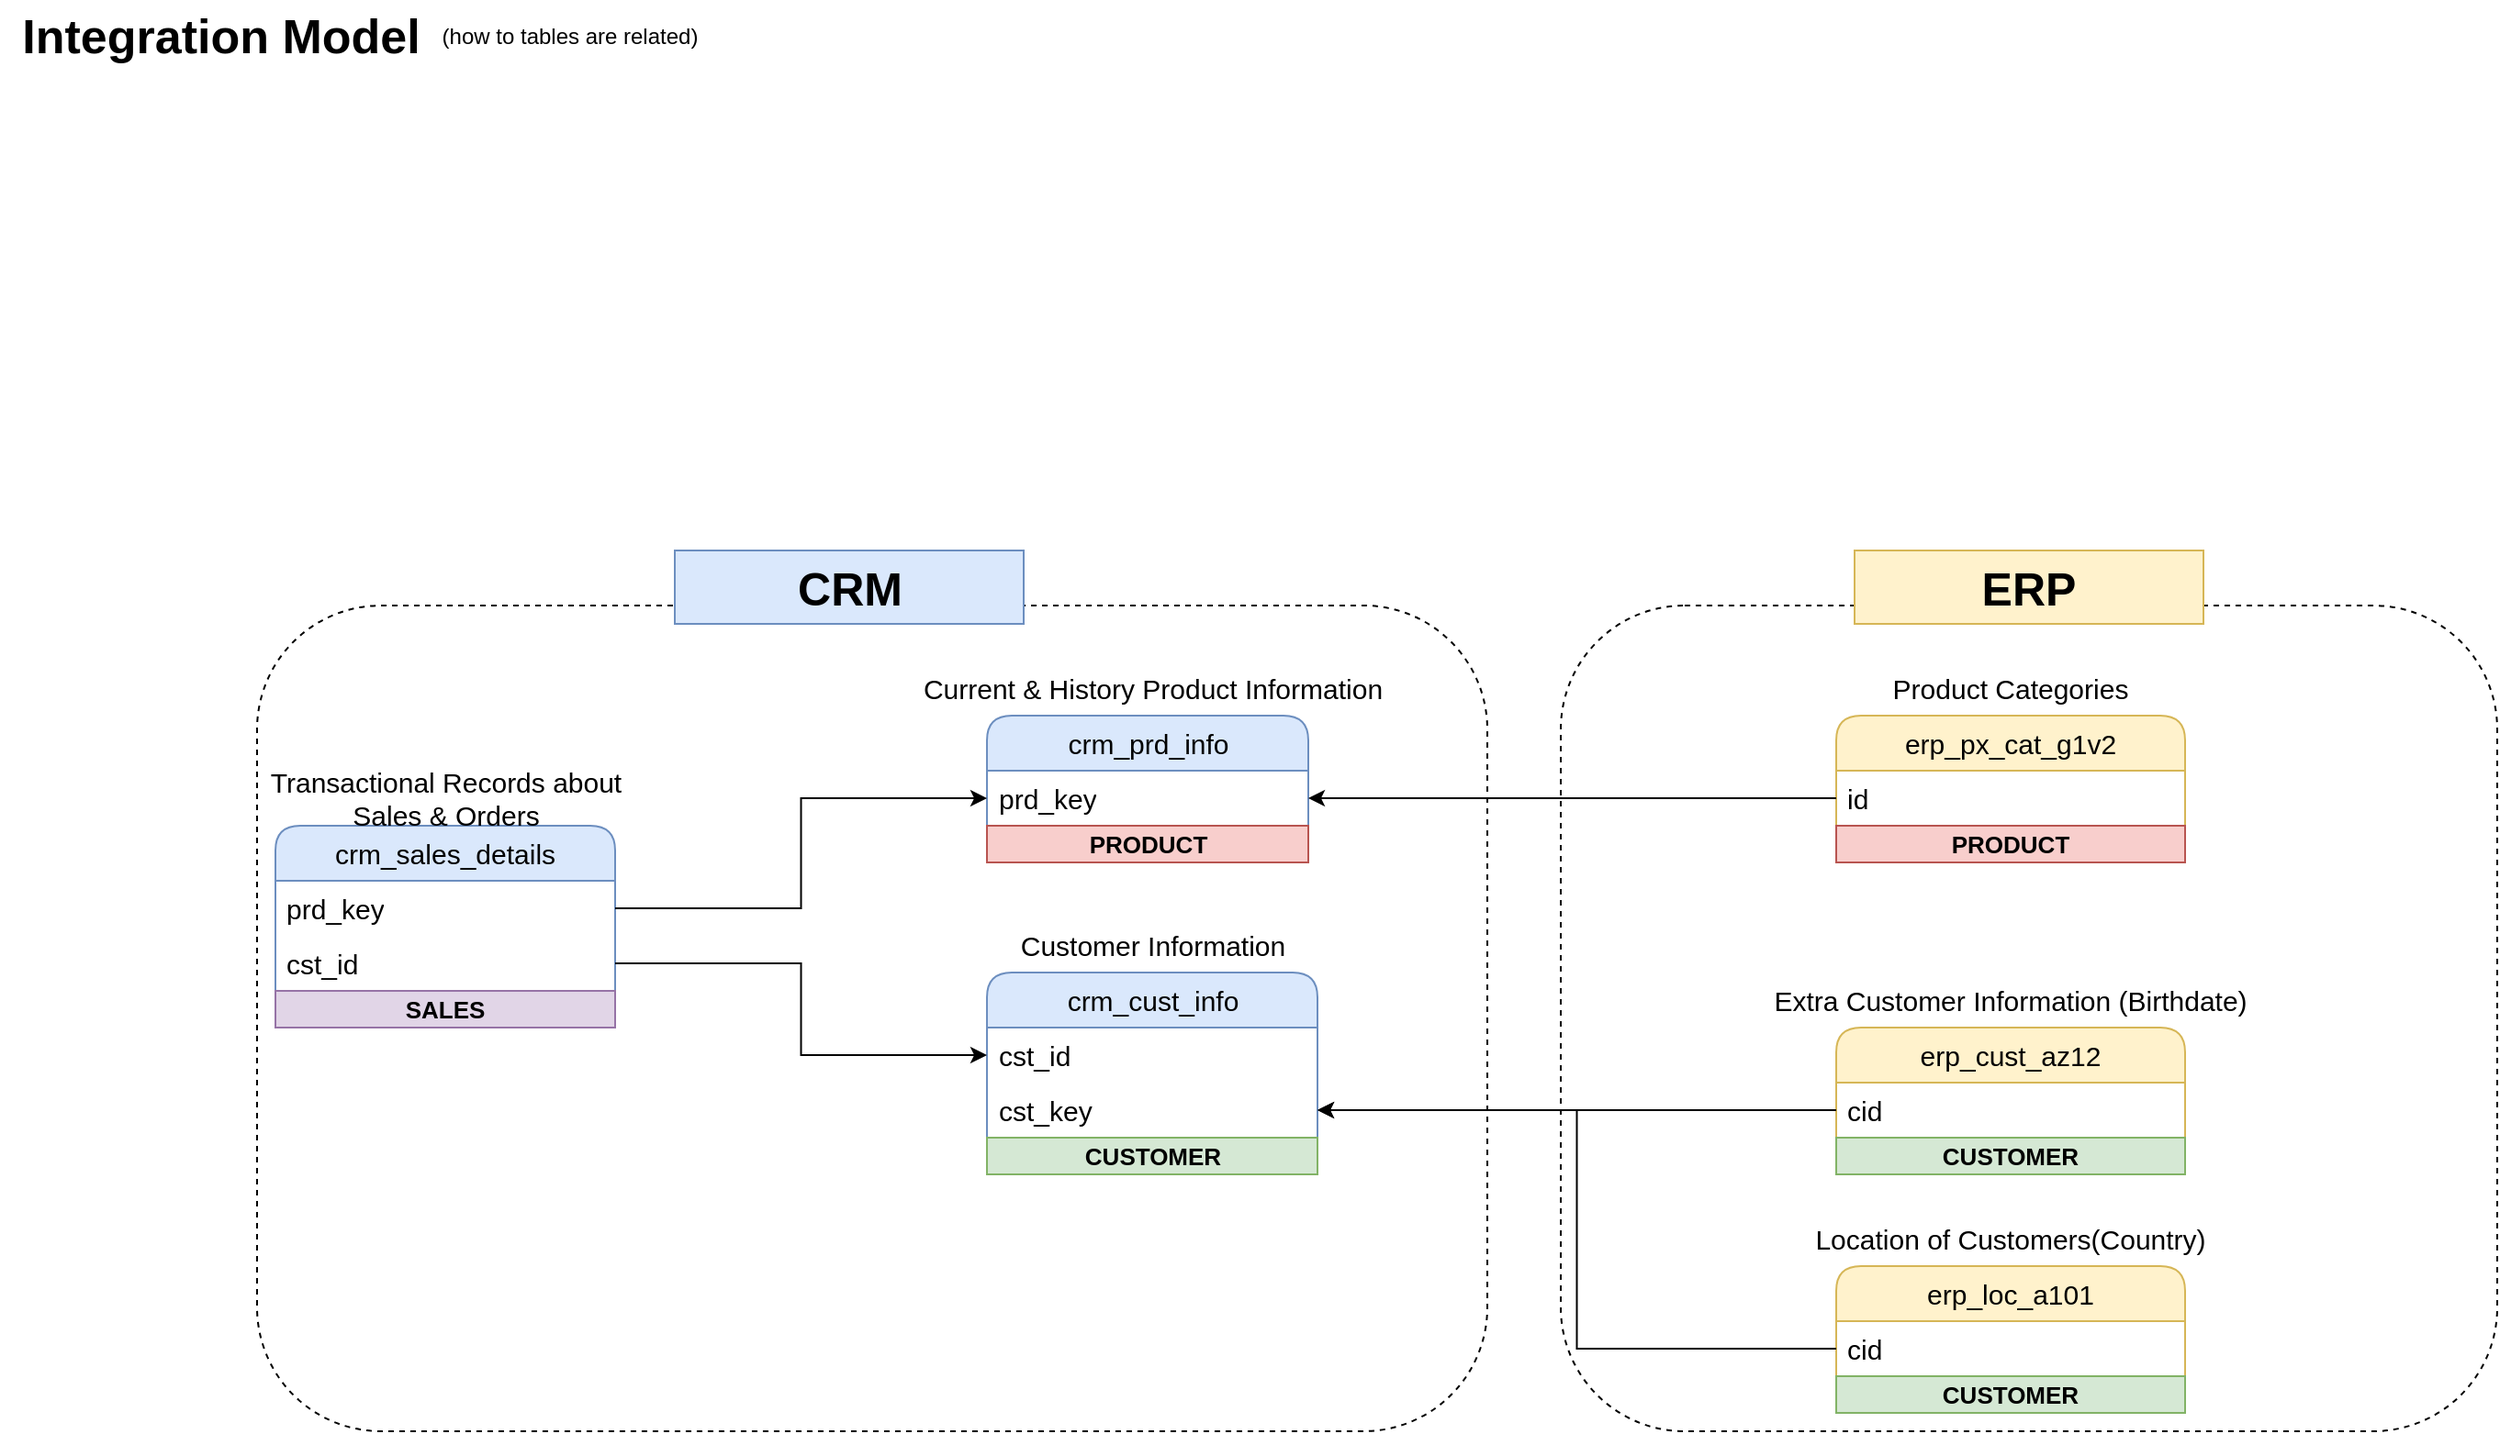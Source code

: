 <mxfile version="26.1.3">
  <diagram name="Page-1" id="qcEEPdhIQw57XLo-qlpm">
    <mxGraphModel dx="1434" dy="738" grid="1" gridSize="10" guides="1" tooltips="1" connect="1" arrows="1" fold="1" page="1" pageScale="1" pageWidth="850" pageHeight="1100" math="0" shadow="0">
      <root>
        <mxCell id="0" />
        <mxCell id="1" parent="0" />
        <mxCell id="xCFVeIWH-AYVxYCVZ767-18" value="" style="rounded=1;whiteSpace=wrap;html=1;fillColor=none;dashed=1;" parent="1" vertex="1">
          <mxGeometry x="870" y="360" width="510" height="450" as="geometry" />
        </mxCell>
        <mxCell id="xCFVeIWH-AYVxYCVZ767-16" value="" style="rounded=1;whiteSpace=wrap;html=1;fillColor=none;dashed=1;" parent="1" vertex="1">
          <mxGeometry x="160" y="360" width="670" height="450" as="geometry" />
        </mxCell>
        <mxCell id="_5Oi1xkbLp6FxHJ3vmno-1" value="crm_cust_info" style="swimlane;fontStyle=0;childLayout=stackLayout;horizontal=1;startSize=30;horizontalStack=0;resizeParent=1;resizeParentMax=0;resizeLast=0;collapsible=1;marginBottom=0;whiteSpace=wrap;html=1;fillColor=#dae8fc;strokeColor=#6c8ebf;fontSize=15;rounded=1;" parent="1" vertex="1">
          <mxGeometry x="557.5" y="560" width="180" height="110" as="geometry" />
        </mxCell>
        <mxCell id="_5Oi1xkbLp6FxHJ3vmno-2" value="cst_id" style="text;strokeColor=none;fillColor=none;align=left;verticalAlign=middle;spacingLeft=4;spacingRight=4;overflow=hidden;points=[[0,0.5],[1,0.5]];portConstraint=eastwest;rotatable=0;whiteSpace=wrap;html=1;fontSize=15;rounded=1;" parent="_5Oi1xkbLp6FxHJ3vmno-1" vertex="1">
          <mxGeometry y="30" width="180" height="30" as="geometry" />
        </mxCell>
        <mxCell id="xCFVeIWH-AYVxYCVZ767-2" value="cst_key" style="text;strokeColor=none;fillColor=none;align=left;verticalAlign=middle;spacingLeft=4;spacingRight=4;overflow=hidden;points=[[0,0.5],[1,0.5]];portConstraint=eastwest;rotatable=0;whiteSpace=wrap;html=1;fontSize=15;rounded=1;" parent="_5Oi1xkbLp6FxHJ3vmno-1" vertex="1">
          <mxGeometry y="60" width="180" height="30" as="geometry" />
        </mxCell>
        <mxCell id="qEqqEa4uRoz68r0CNy6e-6" value="&lt;font style=&quot;font-size: 13px;&quot;&gt;&lt;b&gt;CUSTOMER&lt;/b&gt;&lt;/font&gt;" style="text;html=1;strokeColor=#82b366;fillColor=#d5e8d4;align=center;verticalAlign=middle;whiteSpace=wrap;overflow=hidden;" vertex="1" parent="_5Oi1xkbLp6FxHJ3vmno-1">
          <mxGeometry y="90" width="180" height="20" as="geometry" />
        </mxCell>
        <mxCell id="_5Oi1xkbLp6FxHJ3vmno-5" value="&lt;font&gt;Customer Information&lt;/font&gt;" style="text;html=1;align=center;verticalAlign=middle;whiteSpace=wrap;rounded=0;fontSize=15;" parent="1" vertex="1">
          <mxGeometry x="542.5" y="530" width="210" height="30" as="geometry" />
        </mxCell>
        <mxCell id="_5Oi1xkbLp6FxHJ3vmno-6" value="&lt;b&gt;&lt;font style=&quot;font-size: 26px;&quot;&gt;Integration Model&lt;/font&gt;&lt;/b&gt;" style="text;html=1;align=center;verticalAlign=middle;resizable=0;points=[];autosize=1;strokeColor=none;fillColor=none;" parent="1" vertex="1">
          <mxGeometry x="20" y="30" width="240" height="40" as="geometry" />
        </mxCell>
        <mxCell id="_5Oi1xkbLp6FxHJ3vmno-7" value="(how to tables are related)" style="text;html=1;align=center;verticalAlign=middle;resizable=0;points=[];autosize=1;strokeColor=none;fillColor=none;" parent="1" vertex="1">
          <mxGeometry x="250" y="35" width="160" height="30" as="geometry" />
        </mxCell>
        <mxCell id="_5Oi1xkbLp6FxHJ3vmno-8" value="crm_prd_info" style="swimlane;fontStyle=0;childLayout=stackLayout;horizontal=1;startSize=30;horizontalStack=0;resizeParent=1;resizeParentMax=0;resizeLast=0;collapsible=1;marginBottom=0;whiteSpace=wrap;html=1;fillColor=#dae8fc;strokeColor=#6c8ebf;fontSize=15;rounded=1;" parent="1" vertex="1">
          <mxGeometry x="557.5" y="420" width="175" height="80" as="geometry" />
        </mxCell>
        <mxCell id="_5Oi1xkbLp6FxHJ3vmno-9" value="prd_key" style="text;strokeColor=none;fillColor=none;align=left;verticalAlign=middle;spacingLeft=4;spacingRight=4;overflow=hidden;points=[[0,0.5],[1,0.5]];portConstraint=eastwest;rotatable=0;whiteSpace=wrap;html=1;fontSize=15;rounded=1;" parent="_5Oi1xkbLp6FxHJ3vmno-8" vertex="1">
          <mxGeometry y="30" width="175" height="30" as="geometry" />
        </mxCell>
        <mxCell id="qEqqEa4uRoz68r0CNy6e-1" value="&lt;font style=&quot;font-size: 13px;&quot;&gt;&lt;b&gt;PRODUCT&lt;/b&gt;&lt;/font&gt;" style="text;html=1;strokeColor=#b85450;fillColor=#f8cecc;align=center;verticalAlign=middle;whiteSpace=wrap;overflow=hidden;" vertex="1" parent="_5Oi1xkbLp6FxHJ3vmno-8">
          <mxGeometry y="60" width="175" height="20" as="geometry" />
        </mxCell>
        <mxCell id="_5Oi1xkbLp6FxHJ3vmno-10" value="&lt;font&gt;Current &amp;amp; History Product Information&lt;/font&gt;" style="text;html=1;align=center;verticalAlign=middle;whiteSpace=wrap;rounded=0;fontSize=15;" parent="1" vertex="1">
          <mxGeometry x="477.5" y="390" width="340" height="30" as="geometry" />
        </mxCell>
        <mxCell id="_5Oi1xkbLp6FxHJ3vmno-11" value="crm_sales_details" style="swimlane;fontStyle=0;childLayout=stackLayout;horizontal=1;startSize=30;horizontalStack=0;resizeParent=1;resizeParentMax=0;resizeLast=0;collapsible=1;marginBottom=0;whiteSpace=wrap;html=1;fillColor=#dae8fc;strokeColor=#6c8ebf;fontSize=15;rounded=1;" parent="1" vertex="1">
          <mxGeometry x="170" y="480" width="185" height="110" as="geometry" />
        </mxCell>
        <mxCell id="_5Oi1xkbLp6FxHJ3vmno-12" value="prd_key" style="text;strokeColor=none;fillColor=none;align=left;verticalAlign=middle;spacingLeft=4;spacingRight=4;overflow=hidden;points=[[0,0.5],[1,0.5]];portConstraint=eastwest;rotatable=0;whiteSpace=wrap;html=1;fontSize=15;rounded=1;" parent="_5Oi1xkbLp6FxHJ3vmno-11" vertex="1">
          <mxGeometry y="30" width="185" height="30" as="geometry" />
        </mxCell>
        <mxCell id="_5Oi1xkbLp6FxHJ3vmno-14" value="cst_id" style="text;strokeColor=none;fillColor=none;align=left;verticalAlign=middle;spacingLeft=4;spacingRight=4;overflow=hidden;points=[[0,0.5],[1,0.5]];portConstraint=eastwest;rotatable=0;whiteSpace=wrap;html=1;fontSize=15;rounded=1;" parent="_5Oi1xkbLp6FxHJ3vmno-11" vertex="1">
          <mxGeometry y="60" width="185" height="30" as="geometry" />
        </mxCell>
        <mxCell id="qEqqEa4uRoz68r0CNy6e-11" value="&lt;font style=&quot;font-size: 13px;&quot;&gt;&lt;b&gt;SALES&lt;/b&gt;&lt;/font&gt;" style="text;html=1;strokeColor=#9673a6;fillColor=#e1d5e7;align=center;verticalAlign=middle;whiteSpace=wrap;overflow=hidden;" vertex="1" parent="_5Oi1xkbLp6FxHJ3vmno-11">
          <mxGeometry y="90" width="185" height="20" as="geometry" />
        </mxCell>
        <mxCell id="_5Oi1xkbLp6FxHJ3vmno-13" value="&lt;font&gt;Transactional Records about Sales &amp;amp; Orders&lt;/font&gt;" style="text;html=1;align=center;verticalAlign=middle;whiteSpace=wrap;rounded=0;fontSize=15;" parent="1" vertex="1">
          <mxGeometry x="152.5" y="450" width="220" height="30" as="geometry" />
        </mxCell>
        <mxCell id="_5Oi1xkbLp6FxHJ3vmno-15" style="edgeStyle=orthogonalEdgeStyle;rounded=0;orthogonalLoop=1;jettySize=auto;html=1;entryX=0;entryY=0.5;entryDx=0;entryDy=0;fontSize=15;" parent="1" source="_5Oi1xkbLp6FxHJ3vmno-14" target="_5Oi1xkbLp6FxHJ3vmno-2" edge="1">
          <mxGeometry relative="1" as="geometry" />
        </mxCell>
        <mxCell id="_5Oi1xkbLp6FxHJ3vmno-16" style="edgeStyle=orthogonalEdgeStyle;rounded=0;orthogonalLoop=1;jettySize=auto;html=1;entryX=0;entryY=0.5;entryDx=0;entryDy=0;fontSize=15;" parent="1" source="_5Oi1xkbLp6FxHJ3vmno-12" target="_5Oi1xkbLp6FxHJ3vmno-9" edge="1">
          <mxGeometry relative="1" as="geometry" />
        </mxCell>
        <mxCell id="_5Oi1xkbLp6FxHJ3vmno-17" value="erp_cust_az12" style="swimlane;fontStyle=0;childLayout=stackLayout;horizontal=1;startSize=30;horizontalStack=0;resizeParent=1;resizeParentMax=0;resizeLast=0;collapsible=1;marginBottom=0;whiteSpace=wrap;html=1;fillColor=#fff2cc;strokeColor=#d6b656;fontSize=15;rounded=1;" parent="1" vertex="1">
          <mxGeometry x="1020" y="590" width="190" height="80" as="geometry">
            <mxRectangle x="1065" y="360" width="140" height="30" as="alternateBounds" />
          </mxGeometry>
        </mxCell>
        <mxCell id="_5Oi1xkbLp6FxHJ3vmno-18" value="cid" style="text;strokeColor=none;fillColor=none;align=left;verticalAlign=middle;spacingLeft=4;spacingRight=4;overflow=hidden;points=[[0,0.5],[1,0.5]];portConstraint=eastwest;rotatable=0;whiteSpace=wrap;html=1;fontSize=15;rounded=1;" parent="_5Oi1xkbLp6FxHJ3vmno-17" vertex="1">
          <mxGeometry y="30" width="190" height="30" as="geometry" />
        </mxCell>
        <mxCell id="qEqqEa4uRoz68r0CNy6e-10" value="&lt;font style=&quot;font-size: 13px;&quot;&gt;&lt;b&gt;CUSTOMER&lt;/b&gt;&lt;/font&gt;" style="text;html=1;strokeColor=#82b366;fillColor=#d5e8d4;align=center;verticalAlign=middle;whiteSpace=wrap;overflow=hidden;" vertex="1" parent="_5Oi1xkbLp6FxHJ3vmno-17">
          <mxGeometry y="60" width="190" height="20" as="geometry" />
        </mxCell>
        <mxCell id="_5Oi1xkbLp6FxHJ3vmno-19" value="Extra Customer Information (Birthdate)" style="text;html=1;align=center;verticalAlign=middle;whiteSpace=wrap;rounded=0;fontSize=15;" parent="1" vertex="1">
          <mxGeometry x="945" y="560" width="340" height="30" as="geometry" />
        </mxCell>
        <mxCell id="xCFVeIWH-AYVxYCVZ767-3" style="edgeStyle=orthogonalEdgeStyle;rounded=0;orthogonalLoop=1;jettySize=auto;html=1;entryX=1;entryY=0.5;entryDx=0;entryDy=0;" parent="1" source="_5Oi1xkbLp6FxHJ3vmno-18" target="xCFVeIWH-AYVxYCVZ767-2" edge="1">
          <mxGeometry relative="1" as="geometry" />
        </mxCell>
        <mxCell id="xCFVeIWH-AYVxYCVZ767-7" value="erp_loc_a101" style="swimlane;fontStyle=0;childLayout=stackLayout;horizontal=1;startSize=30;horizontalStack=0;resizeParent=1;resizeParentMax=0;resizeLast=0;collapsible=1;marginBottom=0;whiteSpace=wrap;html=1;fillColor=#fff2cc;strokeColor=#d6b656;fontSize=15;rounded=1;" parent="1" vertex="1">
          <mxGeometry x="1020" y="720" width="190" height="80" as="geometry">
            <mxRectangle x="1065" y="360" width="140" height="30" as="alternateBounds" />
          </mxGeometry>
        </mxCell>
        <mxCell id="xCFVeIWH-AYVxYCVZ767-8" value="cid" style="text;strokeColor=none;fillColor=none;align=left;verticalAlign=middle;spacingLeft=4;spacingRight=4;overflow=hidden;points=[[0,0.5],[1,0.5]];portConstraint=eastwest;rotatable=0;whiteSpace=wrap;html=1;fontSize=15;rounded=1;" parent="xCFVeIWH-AYVxYCVZ767-7" vertex="1">
          <mxGeometry y="30" width="190" height="30" as="geometry" />
        </mxCell>
        <mxCell id="qEqqEa4uRoz68r0CNy6e-9" value="&lt;font style=&quot;font-size: 13px;&quot;&gt;&lt;b&gt;CUSTOMER&lt;/b&gt;&lt;/font&gt;" style="text;html=1;strokeColor=#82b366;fillColor=#d5e8d4;align=center;verticalAlign=middle;whiteSpace=wrap;overflow=hidden;" vertex="1" parent="xCFVeIWH-AYVxYCVZ767-7">
          <mxGeometry y="60" width="190" height="20" as="geometry" />
        </mxCell>
        <mxCell id="xCFVeIWH-AYVxYCVZ767-9" value="&lt;font&gt;Location of Customers(Country)&lt;/font&gt;" style="text;html=1;align=center;verticalAlign=middle;whiteSpace=wrap;rounded=0;fontSize=15;" parent="1" vertex="1">
          <mxGeometry x="945" y="690" width="340" height="30" as="geometry" />
        </mxCell>
        <mxCell id="xCFVeIWH-AYVxYCVZ767-10" style="edgeStyle=orthogonalEdgeStyle;rounded=0;orthogonalLoop=1;jettySize=auto;html=1;entryX=1;entryY=0.5;entryDx=0;entryDy=0;" parent="1" source="xCFVeIWH-AYVxYCVZ767-8" target="xCFVeIWH-AYVxYCVZ767-2" edge="1">
          <mxGeometry relative="1" as="geometry" />
        </mxCell>
        <mxCell id="xCFVeIWH-AYVxYCVZ767-11" value="erp_px_cat_g1v2" style="swimlane;fontStyle=0;childLayout=stackLayout;horizontal=1;startSize=30;horizontalStack=0;resizeParent=1;resizeParentMax=0;resizeLast=0;collapsible=1;marginBottom=0;whiteSpace=wrap;html=1;fillColor=#fff2cc;strokeColor=#d6b656;fontSize=15;rounded=1;" parent="1" vertex="1">
          <mxGeometry x="1020" y="420" width="190" height="80" as="geometry">
            <mxRectangle x="1065" y="360" width="140" height="30" as="alternateBounds" />
          </mxGeometry>
        </mxCell>
        <mxCell id="xCFVeIWH-AYVxYCVZ767-12" value="id" style="text;strokeColor=none;fillColor=none;align=left;verticalAlign=middle;spacingLeft=4;spacingRight=4;overflow=hidden;points=[[0,0.5],[1,0.5]];portConstraint=eastwest;rotatable=0;whiteSpace=wrap;html=1;fontSize=15;rounded=1;" parent="xCFVeIWH-AYVxYCVZ767-11" vertex="1">
          <mxGeometry y="30" width="190" height="30" as="geometry" />
        </mxCell>
        <mxCell id="qEqqEa4uRoz68r0CNy6e-5" value="&lt;font style=&quot;font-size: 13px;&quot;&gt;&lt;b&gt;PRODUCT&lt;/b&gt;&lt;/font&gt;" style="text;html=1;strokeColor=#b85450;fillColor=#f8cecc;align=center;verticalAlign=middle;whiteSpace=wrap;overflow=hidden;" vertex="1" parent="xCFVeIWH-AYVxYCVZ767-11">
          <mxGeometry y="60" width="190" height="20" as="geometry" />
        </mxCell>
        <mxCell id="xCFVeIWH-AYVxYCVZ767-13" value="Product Categories" style="text;html=1;align=center;verticalAlign=middle;whiteSpace=wrap;rounded=0;fontSize=15;" parent="1" vertex="1">
          <mxGeometry x="945" y="390" width="340" height="30" as="geometry" />
        </mxCell>
        <mxCell id="xCFVeIWH-AYVxYCVZ767-14" style="edgeStyle=orthogonalEdgeStyle;rounded=0;orthogonalLoop=1;jettySize=auto;html=1;entryX=1;entryY=0.5;entryDx=0;entryDy=0;" parent="1" source="xCFVeIWH-AYVxYCVZ767-12" target="_5Oi1xkbLp6FxHJ3vmno-9" edge="1">
          <mxGeometry relative="1" as="geometry" />
        </mxCell>
        <mxCell id="xCFVeIWH-AYVxYCVZ767-17" value="&lt;font style=&quot;font-size: 25px;&quot;&gt;&lt;b style=&quot;&quot;&gt;CRM&lt;/b&gt;&lt;/font&gt;" style="rounded=0;whiteSpace=wrap;html=1;fillColor=#dae8fc;strokeColor=#6c8ebf;" parent="1" vertex="1">
          <mxGeometry x="387.5" y="330" width="190" height="40" as="geometry" />
        </mxCell>
        <mxCell id="xCFVeIWH-AYVxYCVZ767-19" value="&lt;font style=&quot;font-size: 25px;&quot;&gt;&lt;b style=&quot;&quot;&gt;ERP&lt;/b&gt;&lt;/font&gt;" style="rounded=0;whiteSpace=wrap;html=1;fillColor=#fff2cc;strokeColor=#d6b656;" parent="1" vertex="1">
          <mxGeometry x="1030" y="330" width="190" height="40" as="geometry" />
        </mxCell>
      </root>
    </mxGraphModel>
  </diagram>
</mxfile>
